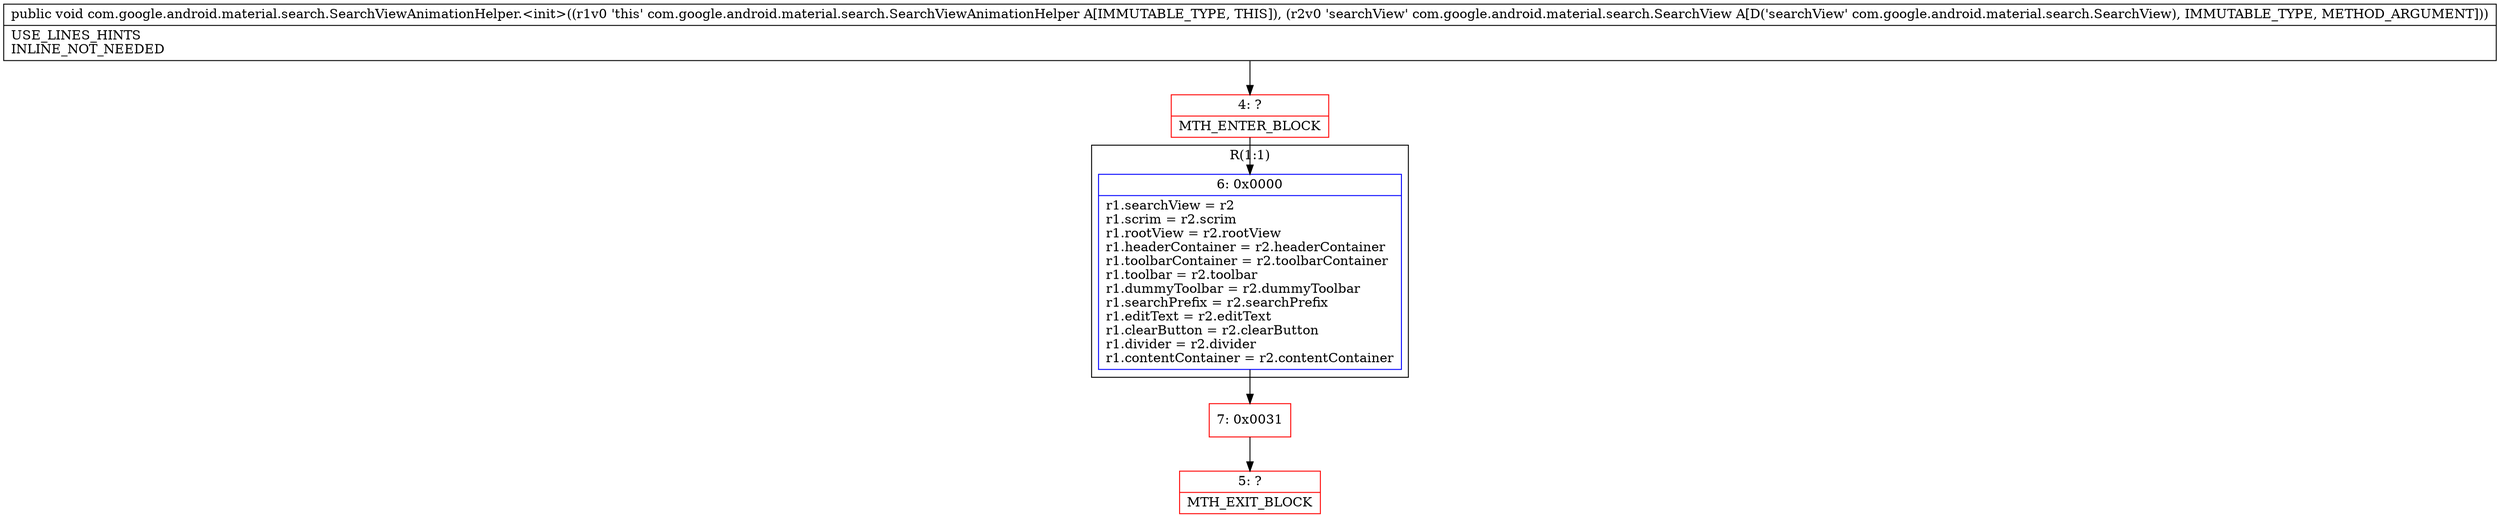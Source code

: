 digraph "CFG forcom.google.android.material.search.SearchViewAnimationHelper.\<init\>(Lcom\/google\/android\/material\/search\/SearchView;)V" {
subgraph cluster_Region_984070576 {
label = "R(1:1)";
node [shape=record,color=blue];
Node_6 [shape=record,label="{6\:\ 0x0000|r1.searchView = r2\lr1.scrim = r2.scrim\lr1.rootView = r2.rootView\lr1.headerContainer = r2.headerContainer\lr1.toolbarContainer = r2.toolbarContainer\lr1.toolbar = r2.toolbar\lr1.dummyToolbar = r2.dummyToolbar\lr1.searchPrefix = r2.searchPrefix\lr1.editText = r2.editText\lr1.clearButton = r2.clearButton\lr1.divider = r2.divider\lr1.contentContainer = r2.contentContainer\l}"];
}
Node_4 [shape=record,color=red,label="{4\:\ ?|MTH_ENTER_BLOCK\l}"];
Node_7 [shape=record,color=red,label="{7\:\ 0x0031}"];
Node_5 [shape=record,color=red,label="{5\:\ ?|MTH_EXIT_BLOCK\l}"];
MethodNode[shape=record,label="{public void com.google.android.material.search.SearchViewAnimationHelper.\<init\>((r1v0 'this' com.google.android.material.search.SearchViewAnimationHelper A[IMMUTABLE_TYPE, THIS]), (r2v0 'searchView' com.google.android.material.search.SearchView A[D('searchView' com.google.android.material.search.SearchView), IMMUTABLE_TYPE, METHOD_ARGUMENT]))  | USE_LINES_HINTS\lINLINE_NOT_NEEDED\l}"];
MethodNode -> Node_4;Node_6 -> Node_7;
Node_4 -> Node_6;
Node_7 -> Node_5;
}

